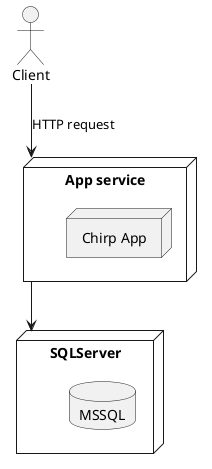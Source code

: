@startuml
actor Client

Node "App service" as AzureServer {
    Node "Chirp App"
}

Node "SQLServer" as AzureDB{
    database "MSSQL" as MSSQL
}

Client --> AzureServer : HTTP request
AzureServer --> AzureDB 
@enduml